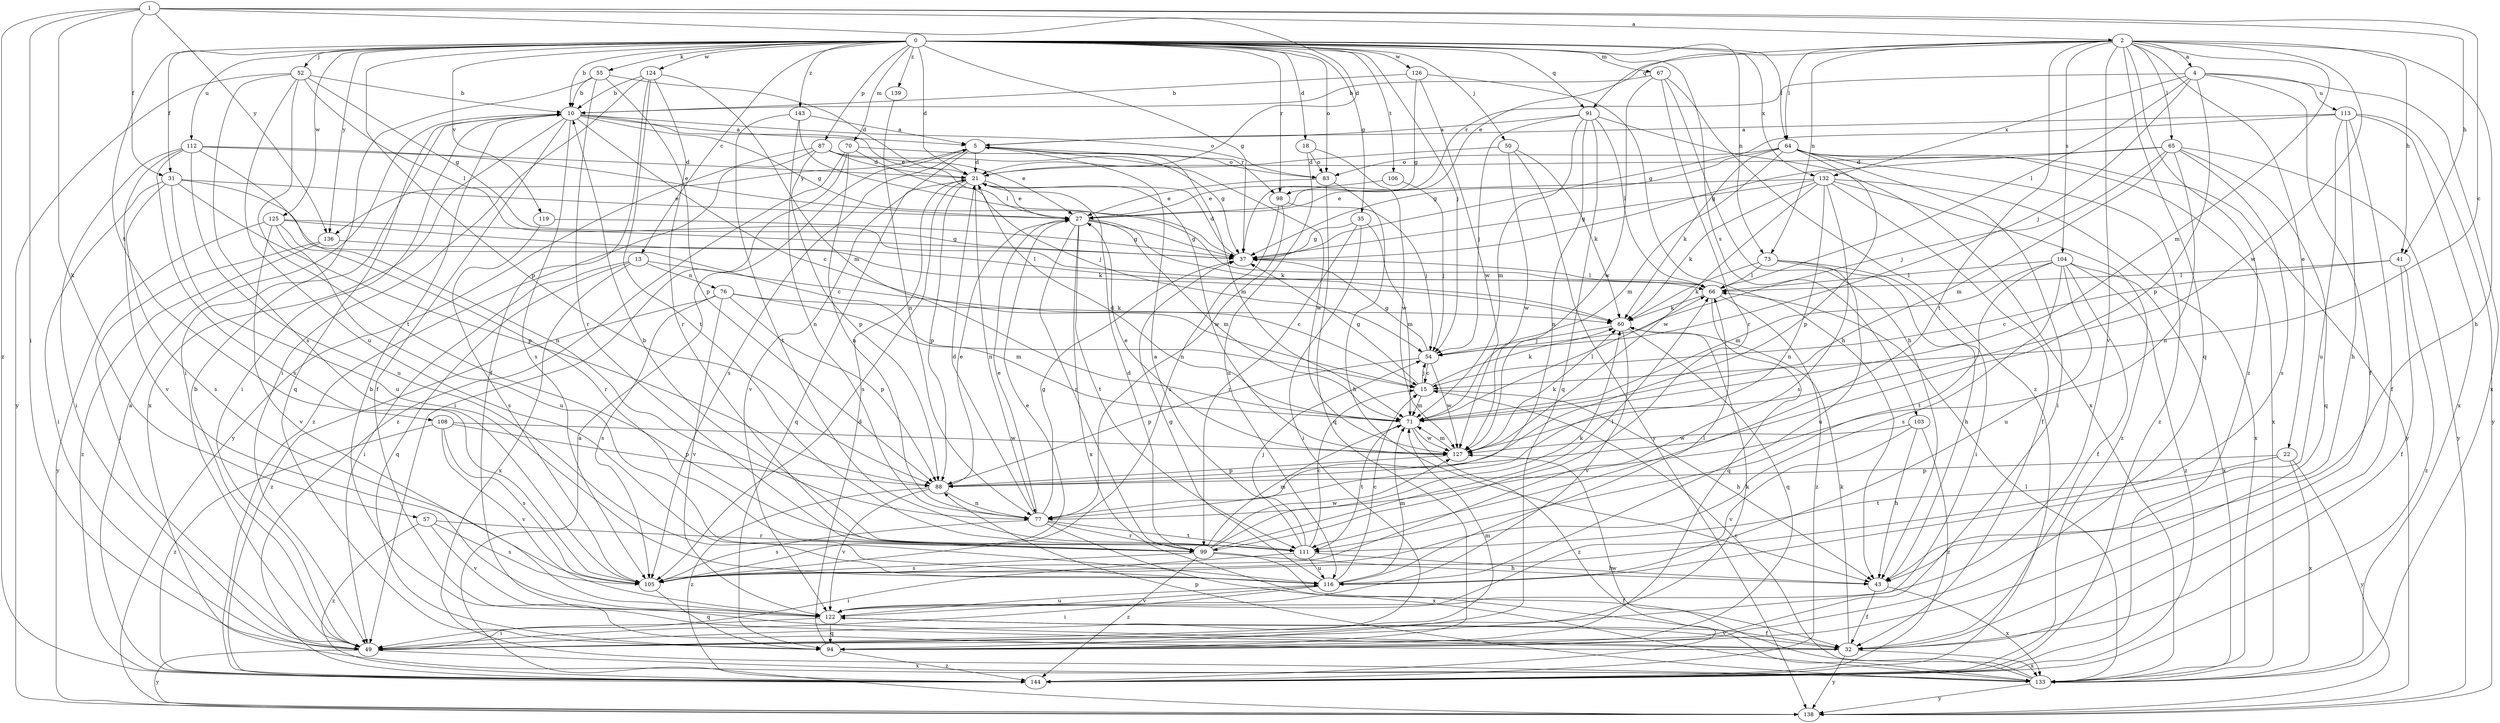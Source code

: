 strict digraph  {
0;
1;
2;
4;
5;
10;
13;
15;
18;
21;
22;
27;
31;
32;
35;
37;
41;
43;
49;
50;
52;
54;
55;
57;
60;
64;
65;
66;
67;
70;
71;
73;
76;
77;
83;
87;
88;
91;
94;
98;
99;
103;
104;
105;
106;
108;
111;
112;
113;
116;
119;
122;
124;
125;
126;
127;
132;
133;
136;
138;
139;
143;
144;
0 -> 10  [label=b];
0 -> 13  [label=c];
0 -> 18  [label=d];
0 -> 21  [label=d];
0 -> 31  [label=f];
0 -> 35  [label=g];
0 -> 37  [label=g];
0 -> 50  [label=j];
0 -> 52  [label=j];
0 -> 54  [label=j];
0 -> 55  [label=k];
0 -> 64  [label=l];
0 -> 67  [label=m];
0 -> 70  [label=m];
0 -> 73  [label=n];
0 -> 83  [label=o];
0 -> 87  [label=p];
0 -> 88  [label=p];
0 -> 91  [label=q];
0 -> 98  [label=r];
0 -> 103  [label=s];
0 -> 106  [label=t];
0 -> 108  [label=t];
0 -> 112  [label=u];
0 -> 119  [label=v];
0 -> 124  [label=w];
0 -> 125  [label=w];
0 -> 126  [label=w];
0 -> 132  [label=x];
0 -> 136  [label=y];
0 -> 139  [label=z];
0 -> 143  [label=z];
1 -> 2  [label=a];
1 -> 15  [label=c];
1 -> 21  [label=d];
1 -> 31  [label=f];
1 -> 41  [label=h];
1 -> 49  [label=i];
1 -> 57  [label=k];
1 -> 136  [label=y];
1 -> 144  [label=z];
2 -> 4  [label=a];
2 -> 22  [label=e];
2 -> 27  [label=e];
2 -> 41  [label=h];
2 -> 43  [label=h];
2 -> 64  [label=l];
2 -> 65  [label=l];
2 -> 71  [label=m];
2 -> 73  [label=n];
2 -> 91  [label=q];
2 -> 94  [label=q];
2 -> 104  [label=s];
2 -> 111  [label=t];
2 -> 122  [label=v];
2 -> 127  [label=w];
2 -> 144  [label=z];
4 -> 32  [label=f];
4 -> 54  [label=j];
4 -> 66  [label=l];
4 -> 88  [label=p];
4 -> 98  [label=r];
4 -> 113  [label=u];
4 -> 132  [label=x];
4 -> 133  [label=x];
5 -> 21  [label=d];
5 -> 71  [label=m];
5 -> 98  [label=r];
5 -> 105  [label=s];
5 -> 122  [label=v];
5 -> 127  [label=w];
5 -> 136  [label=y];
10 -> 5  [label=a];
10 -> 15  [label=c];
10 -> 27  [label=e];
10 -> 32  [label=f];
10 -> 37  [label=g];
10 -> 49  [label=i];
10 -> 83  [label=o];
10 -> 94  [label=q];
10 -> 105  [label=s];
10 -> 133  [label=x];
13 -> 15  [label=c];
13 -> 49  [label=i];
13 -> 76  [label=n];
13 -> 94  [label=q];
13 -> 133  [label=x];
15 -> 37  [label=g];
15 -> 43  [label=h];
15 -> 54  [label=j];
15 -> 60  [label=k];
15 -> 71  [label=m];
18 -> 83  [label=o];
18 -> 116  [label=u];
18 -> 127  [label=w];
21 -> 27  [label=e];
21 -> 77  [label=n];
21 -> 88  [label=p];
21 -> 94  [label=q];
21 -> 105  [label=s];
21 -> 127  [label=w];
22 -> 88  [label=p];
22 -> 111  [label=t];
22 -> 133  [label=x];
22 -> 138  [label=y];
27 -> 37  [label=g];
27 -> 60  [label=k];
27 -> 71  [label=m];
27 -> 99  [label=r];
27 -> 111  [label=t];
27 -> 133  [label=x];
31 -> 15  [label=c];
31 -> 27  [label=e];
31 -> 49  [label=i];
31 -> 88  [label=p];
31 -> 105  [label=s];
31 -> 116  [label=u];
32 -> 10  [label=b];
32 -> 60  [label=k];
32 -> 122  [label=v];
32 -> 133  [label=x];
32 -> 138  [label=y];
35 -> 37  [label=g];
35 -> 49  [label=i];
35 -> 71  [label=m];
35 -> 99  [label=r];
37 -> 21  [label=d];
37 -> 66  [label=l];
41 -> 15  [label=c];
41 -> 32  [label=f];
41 -> 66  [label=l];
41 -> 144  [label=z];
43 -> 32  [label=f];
43 -> 133  [label=x];
49 -> 10  [label=b];
49 -> 60  [label=k];
49 -> 71  [label=m];
49 -> 133  [label=x];
49 -> 138  [label=y];
50 -> 21  [label=d];
50 -> 60  [label=k];
50 -> 127  [label=w];
50 -> 138  [label=y];
52 -> 10  [label=b];
52 -> 37  [label=g];
52 -> 66  [label=l];
52 -> 105  [label=s];
52 -> 111  [label=t];
52 -> 116  [label=u];
52 -> 138  [label=y];
54 -> 15  [label=c];
54 -> 37  [label=g];
54 -> 88  [label=p];
54 -> 127  [label=w];
55 -> 10  [label=b];
55 -> 21  [label=d];
55 -> 49  [label=i];
55 -> 88  [label=p];
55 -> 99  [label=r];
57 -> 99  [label=r];
57 -> 105  [label=s];
57 -> 122  [label=v];
57 -> 144  [label=z];
60 -> 54  [label=j];
60 -> 94  [label=q];
60 -> 122  [label=v];
64 -> 37  [label=g];
64 -> 49  [label=i];
64 -> 60  [label=k];
64 -> 71  [label=m];
64 -> 83  [label=o];
64 -> 88  [label=p];
64 -> 133  [label=x];
64 -> 138  [label=y];
64 -> 144  [label=z];
65 -> 21  [label=d];
65 -> 37  [label=g];
65 -> 54  [label=j];
65 -> 71  [label=m];
65 -> 77  [label=n];
65 -> 94  [label=q];
65 -> 105  [label=s];
65 -> 138  [label=y];
66 -> 60  [label=k];
66 -> 94  [label=q];
66 -> 144  [label=z];
67 -> 10  [label=b];
67 -> 43  [label=h];
67 -> 99  [label=r];
67 -> 127  [label=w];
67 -> 144  [label=z];
70 -> 49  [label=i];
70 -> 54  [label=j];
70 -> 77  [label=n];
70 -> 83  [label=o];
70 -> 144  [label=z];
71 -> 21  [label=d];
71 -> 66  [label=l];
71 -> 111  [label=t];
71 -> 127  [label=w];
71 -> 144  [label=z];
73 -> 43  [label=h];
73 -> 49  [label=i];
73 -> 60  [label=k];
73 -> 66  [label=l];
73 -> 116  [label=u];
76 -> 60  [label=k];
76 -> 71  [label=m];
76 -> 88  [label=p];
76 -> 105  [label=s];
76 -> 122  [label=v];
76 -> 144  [label=z];
77 -> 21  [label=d];
77 -> 27  [label=e];
77 -> 37  [label=g];
77 -> 99  [label=r];
77 -> 105  [label=s];
77 -> 111  [label=t];
77 -> 133  [label=x];
83 -> 27  [label=e];
83 -> 43  [label=h];
83 -> 94  [label=q];
87 -> 21  [label=d];
87 -> 27  [label=e];
87 -> 37  [label=g];
87 -> 88  [label=p];
87 -> 138  [label=y];
87 -> 144  [label=z];
88 -> 27  [label=e];
88 -> 77  [label=n];
88 -> 122  [label=v];
88 -> 144  [label=z];
91 -> 5  [label=a];
91 -> 54  [label=j];
91 -> 66  [label=l];
91 -> 71  [label=m];
91 -> 77  [label=n];
91 -> 94  [label=q];
91 -> 133  [label=x];
94 -> 21  [label=d];
94 -> 144  [label=z];
98 -> 54  [label=j];
98 -> 77  [label=n];
98 -> 105  [label=s];
99 -> 21  [label=d];
99 -> 32  [label=f];
99 -> 43  [label=h];
99 -> 60  [label=k];
99 -> 66  [label=l];
99 -> 71  [label=m];
99 -> 105  [label=s];
99 -> 127  [label=w];
99 -> 144  [label=z];
103 -> 43  [label=h];
103 -> 122  [label=v];
103 -> 127  [label=w];
103 -> 144  [label=z];
104 -> 32  [label=f];
104 -> 66  [label=l];
104 -> 71  [label=m];
104 -> 105  [label=s];
104 -> 111  [label=t];
104 -> 116  [label=u];
104 -> 133  [label=x];
104 -> 144  [label=z];
105 -> 27  [label=e];
105 -> 94  [label=q];
106 -> 27  [label=e];
106 -> 54  [label=j];
108 -> 88  [label=p];
108 -> 105  [label=s];
108 -> 122  [label=v];
108 -> 127  [label=w];
108 -> 144  [label=z];
111 -> 5  [label=a];
111 -> 10  [label=b];
111 -> 15  [label=c];
111 -> 43  [label=h];
111 -> 49  [label=i];
111 -> 54  [label=j];
111 -> 116  [label=u];
112 -> 21  [label=d];
112 -> 27  [label=e];
112 -> 49  [label=i];
112 -> 77  [label=n];
112 -> 105  [label=s];
112 -> 116  [label=u];
112 -> 122  [label=v];
113 -> 5  [label=a];
113 -> 32  [label=f];
113 -> 37  [label=g];
113 -> 43  [label=h];
113 -> 116  [label=u];
113 -> 133  [label=x];
113 -> 138  [label=y];
116 -> 15  [label=c];
116 -> 37  [label=g];
116 -> 49  [label=i];
116 -> 66  [label=l];
116 -> 71  [label=m];
116 -> 122  [label=v];
119 -> 37  [label=g];
119 -> 105  [label=s];
122 -> 32  [label=f];
122 -> 49  [label=i];
122 -> 94  [label=q];
122 -> 116  [label=u];
124 -> 10  [label=b];
124 -> 32  [label=f];
124 -> 49  [label=i];
124 -> 71  [label=m];
124 -> 99  [label=r];
124 -> 111  [label=t];
125 -> 37  [label=g];
125 -> 66  [label=l];
125 -> 99  [label=r];
125 -> 116  [label=u];
125 -> 122  [label=v];
125 -> 138  [label=y];
126 -> 10  [label=b];
126 -> 37  [label=g];
126 -> 43  [label=h];
126 -> 127  [label=w];
127 -> 27  [label=e];
127 -> 60  [label=k];
127 -> 71  [label=m];
127 -> 88  [label=p];
132 -> 27  [label=e];
132 -> 32  [label=f];
132 -> 37  [label=g];
132 -> 60  [label=k];
132 -> 77  [label=n];
132 -> 105  [label=s];
132 -> 127  [label=w];
132 -> 133  [label=x];
132 -> 144  [label=z];
133 -> 15  [label=c];
133 -> 66  [label=l];
133 -> 88  [label=p];
133 -> 127  [label=w];
133 -> 138  [label=y];
136 -> 49  [label=i];
136 -> 60  [label=k];
136 -> 144  [label=z];
138 -> 5  [label=a];
139 -> 77  [label=n];
143 -> 5  [label=a];
143 -> 66  [label=l];
143 -> 77  [label=n];
143 -> 111  [label=t];
144 -> 10  [label=a];
}
